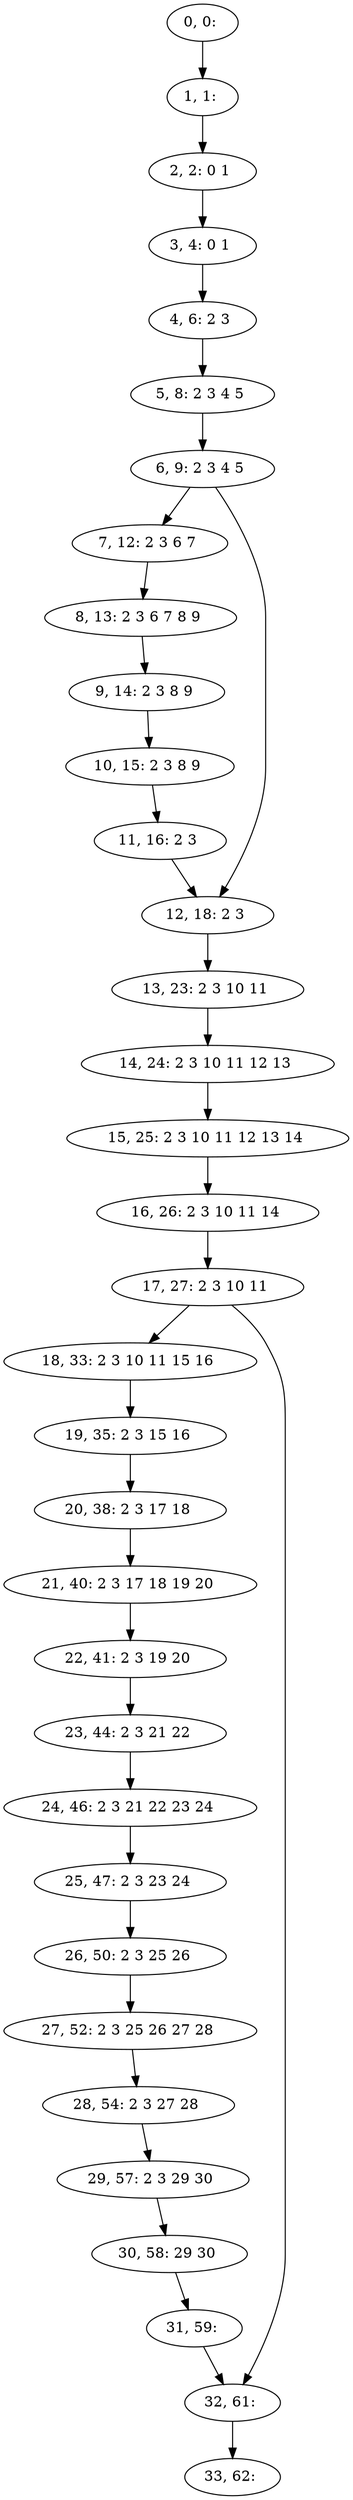 digraph G {
0[label="0, 0: "];
1[label="1, 1: "];
2[label="2, 2: 0 1 "];
3[label="3, 4: 0 1 "];
4[label="4, 6: 2 3 "];
5[label="5, 8: 2 3 4 5 "];
6[label="6, 9: 2 3 4 5 "];
7[label="7, 12: 2 3 6 7 "];
8[label="8, 13: 2 3 6 7 8 9 "];
9[label="9, 14: 2 3 8 9 "];
10[label="10, 15: 2 3 8 9 "];
11[label="11, 16: 2 3 "];
12[label="12, 18: 2 3 "];
13[label="13, 23: 2 3 10 11 "];
14[label="14, 24: 2 3 10 11 12 13 "];
15[label="15, 25: 2 3 10 11 12 13 14 "];
16[label="16, 26: 2 3 10 11 14 "];
17[label="17, 27: 2 3 10 11 "];
18[label="18, 33: 2 3 10 11 15 16 "];
19[label="19, 35: 2 3 15 16 "];
20[label="20, 38: 2 3 17 18 "];
21[label="21, 40: 2 3 17 18 19 20 "];
22[label="22, 41: 2 3 19 20 "];
23[label="23, 44: 2 3 21 22 "];
24[label="24, 46: 2 3 21 22 23 24 "];
25[label="25, 47: 2 3 23 24 "];
26[label="26, 50: 2 3 25 26 "];
27[label="27, 52: 2 3 25 26 27 28 "];
28[label="28, 54: 2 3 27 28 "];
29[label="29, 57: 2 3 29 30 "];
30[label="30, 58: 29 30 "];
31[label="31, 59: "];
32[label="32, 61: "];
33[label="33, 62: "];
0->1 ;
1->2 ;
2->3 ;
3->4 ;
4->5 ;
5->6 ;
6->7 ;
6->12 ;
7->8 ;
8->9 ;
9->10 ;
10->11 ;
11->12 ;
12->13 ;
13->14 ;
14->15 ;
15->16 ;
16->17 ;
17->18 ;
17->32 ;
18->19 ;
19->20 ;
20->21 ;
21->22 ;
22->23 ;
23->24 ;
24->25 ;
25->26 ;
26->27 ;
27->28 ;
28->29 ;
29->30 ;
30->31 ;
31->32 ;
32->33 ;
}
